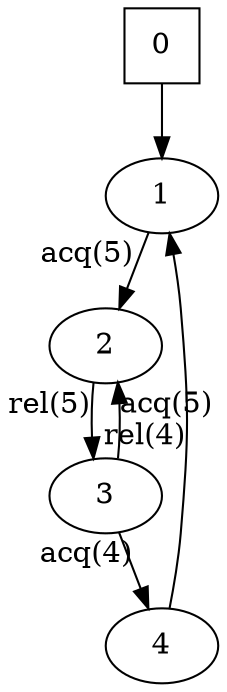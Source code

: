 digraph auto_1{
0[shape=square];
1;
2;
3;
4;
0 -> 1;
1 -> 2[xlabel="acq(5)"];
3 -> 4[xlabel="acq(4)"];
3 -> 2[xlabel="acq(5)"];
2 -> 3[xlabel="rel(5)"];
4 -> 1[xlabel="rel(4)"];
}
